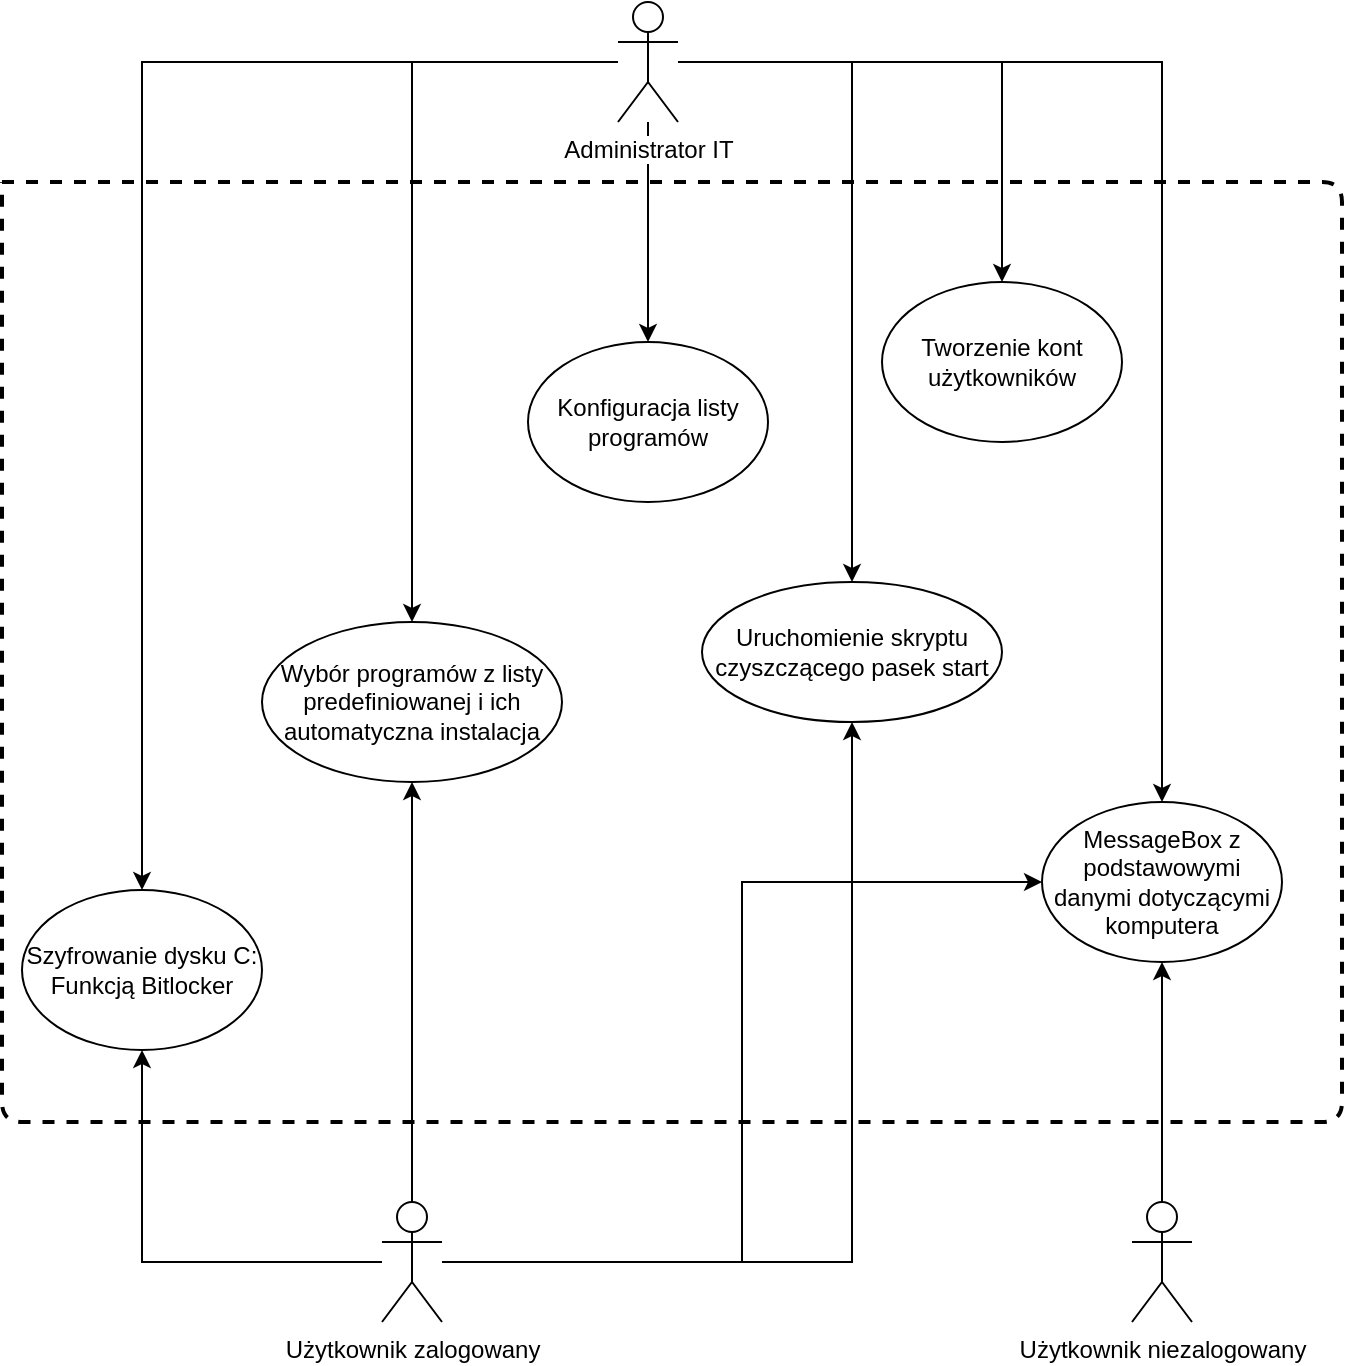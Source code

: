 <mxfile version="12.7.0" type="github"><diagram id="8tPq9VvK8wY4246_YdQn" name="Page-1"><mxGraphModel dx="1038" dy="531" grid="1" gridSize="10" guides="1" tooltips="1" connect="1" arrows="1" fold="1" page="1" pageScale="1" pageWidth="827" pageHeight="1169" math="0" shadow="0"><root><mxCell id="0"/><mxCell id="1" parent="0"/><mxCell id="sfbq-D4p_XbpMZMFAsx8-3" style="edgeStyle=orthogonalEdgeStyle;rounded=0;orthogonalLoop=1;jettySize=auto;html=1;" edge="1" parent="1" source="sfbq-D4p_XbpMZMFAsx8-1" target="sfbq-D4p_XbpMZMFAsx8-2"><mxGeometry relative="1" as="geometry"/></mxCell><mxCell id="sfbq-D4p_XbpMZMFAsx8-10" style="edgeStyle=orthogonalEdgeStyle;rounded=0;orthogonalLoop=1;jettySize=auto;html=1;" edge="1" parent="1" source="sfbq-D4p_XbpMZMFAsx8-1" target="sfbq-D4p_XbpMZMFAsx8-9"><mxGeometry relative="1" as="geometry"/></mxCell><mxCell id="sfbq-D4p_XbpMZMFAsx8-12" style="edgeStyle=orthogonalEdgeStyle;rounded=0;orthogonalLoop=1;jettySize=auto;html=1;" edge="1" parent="1" source="sfbq-D4p_XbpMZMFAsx8-1" target="sfbq-D4p_XbpMZMFAsx8-11"><mxGeometry relative="1" as="geometry"/></mxCell><mxCell id="sfbq-D4p_XbpMZMFAsx8-15" style="edgeStyle=orthogonalEdgeStyle;rounded=0;orthogonalLoop=1;jettySize=auto;html=1;" edge="1" parent="1" source="sfbq-D4p_XbpMZMFAsx8-1" target="sfbq-D4p_XbpMZMFAsx8-14"><mxGeometry relative="1" as="geometry"/></mxCell><mxCell id="sfbq-D4p_XbpMZMFAsx8-21" style="edgeStyle=orthogonalEdgeStyle;rounded=0;orthogonalLoop=1;jettySize=auto;html=1;" edge="1" parent="1" source="sfbq-D4p_XbpMZMFAsx8-1" target="sfbq-D4p_XbpMZMFAsx8-19"><mxGeometry relative="1" as="geometry"/></mxCell><mxCell id="sfbq-D4p_XbpMZMFAsx8-27" style="edgeStyle=orthogonalEdgeStyle;rounded=0;orthogonalLoop=1;jettySize=auto;html=1;" edge="1" parent="1" source="sfbq-D4p_XbpMZMFAsx8-1" target="sfbq-D4p_XbpMZMFAsx8-22"><mxGeometry relative="1" as="geometry"/></mxCell><mxCell id="sfbq-D4p_XbpMZMFAsx8-1" value="Administrator IT" style="shape=umlActor;verticalLabelPosition=bottom;labelBackgroundColor=#ffffff;verticalAlign=top;html=1;outlineConnect=0;" vertex="1" parent="1"><mxGeometry x="398" y="40" width="30" height="60" as="geometry"/></mxCell><mxCell id="sfbq-D4p_XbpMZMFAsx8-2" value="Wybór programów z listy predefiniowanej i ich automatyczna instalacja" style="ellipse;whiteSpace=wrap;html=1;rounded=1;glass=0;" vertex="1" parent="1"><mxGeometry x="220" y="350" width="150" height="80" as="geometry"/></mxCell><mxCell id="sfbq-D4p_XbpMZMFAsx8-13" style="edgeStyle=orthogonalEdgeStyle;rounded=0;orthogonalLoop=1;jettySize=auto;html=1;" edge="1" parent="1" source="sfbq-D4p_XbpMZMFAsx8-4" target="sfbq-D4p_XbpMZMFAsx8-2"><mxGeometry relative="1" as="geometry"/></mxCell><mxCell id="sfbq-D4p_XbpMZMFAsx8-17" style="edgeStyle=orthogonalEdgeStyle;rounded=0;orthogonalLoop=1;jettySize=auto;html=1;" edge="1" parent="1" source="sfbq-D4p_XbpMZMFAsx8-4" target="sfbq-D4p_XbpMZMFAsx8-14"><mxGeometry relative="1" as="geometry"/></mxCell><mxCell id="sfbq-D4p_XbpMZMFAsx8-20" style="edgeStyle=orthogonalEdgeStyle;rounded=0;orthogonalLoop=1;jettySize=auto;html=1;" edge="1" parent="1" source="sfbq-D4p_XbpMZMFAsx8-4" target="sfbq-D4p_XbpMZMFAsx8-19"><mxGeometry relative="1" as="geometry"/></mxCell><mxCell id="sfbq-D4p_XbpMZMFAsx8-25" style="edgeStyle=orthogonalEdgeStyle;rounded=0;orthogonalLoop=1;jettySize=auto;html=1;entryX=0;entryY=0.5;entryDx=0;entryDy=0;" edge="1" parent="1" source="sfbq-D4p_XbpMZMFAsx8-4" target="sfbq-D4p_XbpMZMFAsx8-22"><mxGeometry relative="1" as="geometry"/></mxCell><mxCell id="sfbq-D4p_XbpMZMFAsx8-4" value="Użytkownik zalogowany" style="shape=umlActor;verticalLabelPosition=bottom;labelBackgroundColor=#ffffff;verticalAlign=top;html=1;outlineConnect=0;" vertex="1" parent="1"><mxGeometry x="280" y="640" width="30" height="60" as="geometry"/></mxCell><mxCell id="sfbq-D4p_XbpMZMFAsx8-9" value="Tworzenie kont użytkowników" style="ellipse;whiteSpace=wrap;html=1;" vertex="1" parent="1"><mxGeometry x="530" y="180" width="120" height="80" as="geometry"/></mxCell><mxCell id="sfbq-D4p_XbpMZMFAsx8-11" value="Konfiguracja listy programów" style="ellipse;whiteSpace=wrap;html=1;" vertex="1" parent="1"><mxGeometry x="353" y="210" width="120" height="80" as="geometry"/></mxCell><mxCell id="sfbq-D4p_XbpMZMFAsx8-14" value="Uruchomienie skryptu czyszczącego pasek start" style="ellipse;whiteSpace=wrap;html=1;" vertex="1" parent="1"><mxGeometry x="440" y="330" width="150" height="70" as="geometry"/></mxCell><mxCell id="sfbq-D4p_XbpMZMFAsx8-19" value="Szyfrowanie dysku C: Funkcją Bitlocker" style="ellipse;whiteSpace=wrap;html=1;" vertex="1" parent="1"><mxGeometry x="100" y="484" width="120" height="80" as="geometry"/></mxCell><mxCell id="sfbq-D4p_XbpMZMFAsx8-22" value="MessageBox z podstawowymi danymi dotyczącymi komputera" style="ellipse;whiteSpace=wrap;html=1;" vertex="1" parent="1"><mxGeometry x="610" y="440" width="120" height="80" as="geometry"/></mxCell><mxCell id="sfbq-D4p_XbpMZMFAsx8-26" style="edgeStyle=orthogonalEdgeStyle;rounded=0;orthogonalLoop=1;jettySize=auto;html=1;" edge="1" parent="1" source="sfbq-D4p_XbpMZMFAsx8-23" target="sfbq-D4p_XbpMZMFAsx8-22"><mxGeometry relative="1" as="geometry"/></mxCell><mxCell id="sfbq-D4p_XbpMZMFAsx8-23" value="Użytkownik niezalogowany" style="shape=umlActor;verticalLabelPosition=bottom;labelBackgroundColor=#ffffff;verticalAlign=top;html=1;outlineConnect=0;" vertex="1" parent="1"><mxGeometry x="655" y="640" width="30" height="60" as="geometry"/></mxCell><mxCell id="sfbq-D4p_XbpMZMFAsx8-28" value="" style="endArrow=none;dashed=1;html=1;strokeWidth=2;" edge="1" parent="1"><mxGeometry width="50" height="50" relative="1" as="geometry"><mxPoint x="90" y="130" as="sourcePoint"/><mxPoint x="90" y="130" as="targetPoint"/><Array as="points"><mxPoint x="760" y="130"/><mxPoint x="760" y="600"/><mxPoint x="90" y="600"/></Array></mxGeometry></mxCell></root></mxGraphModel></diagram></mxfile>